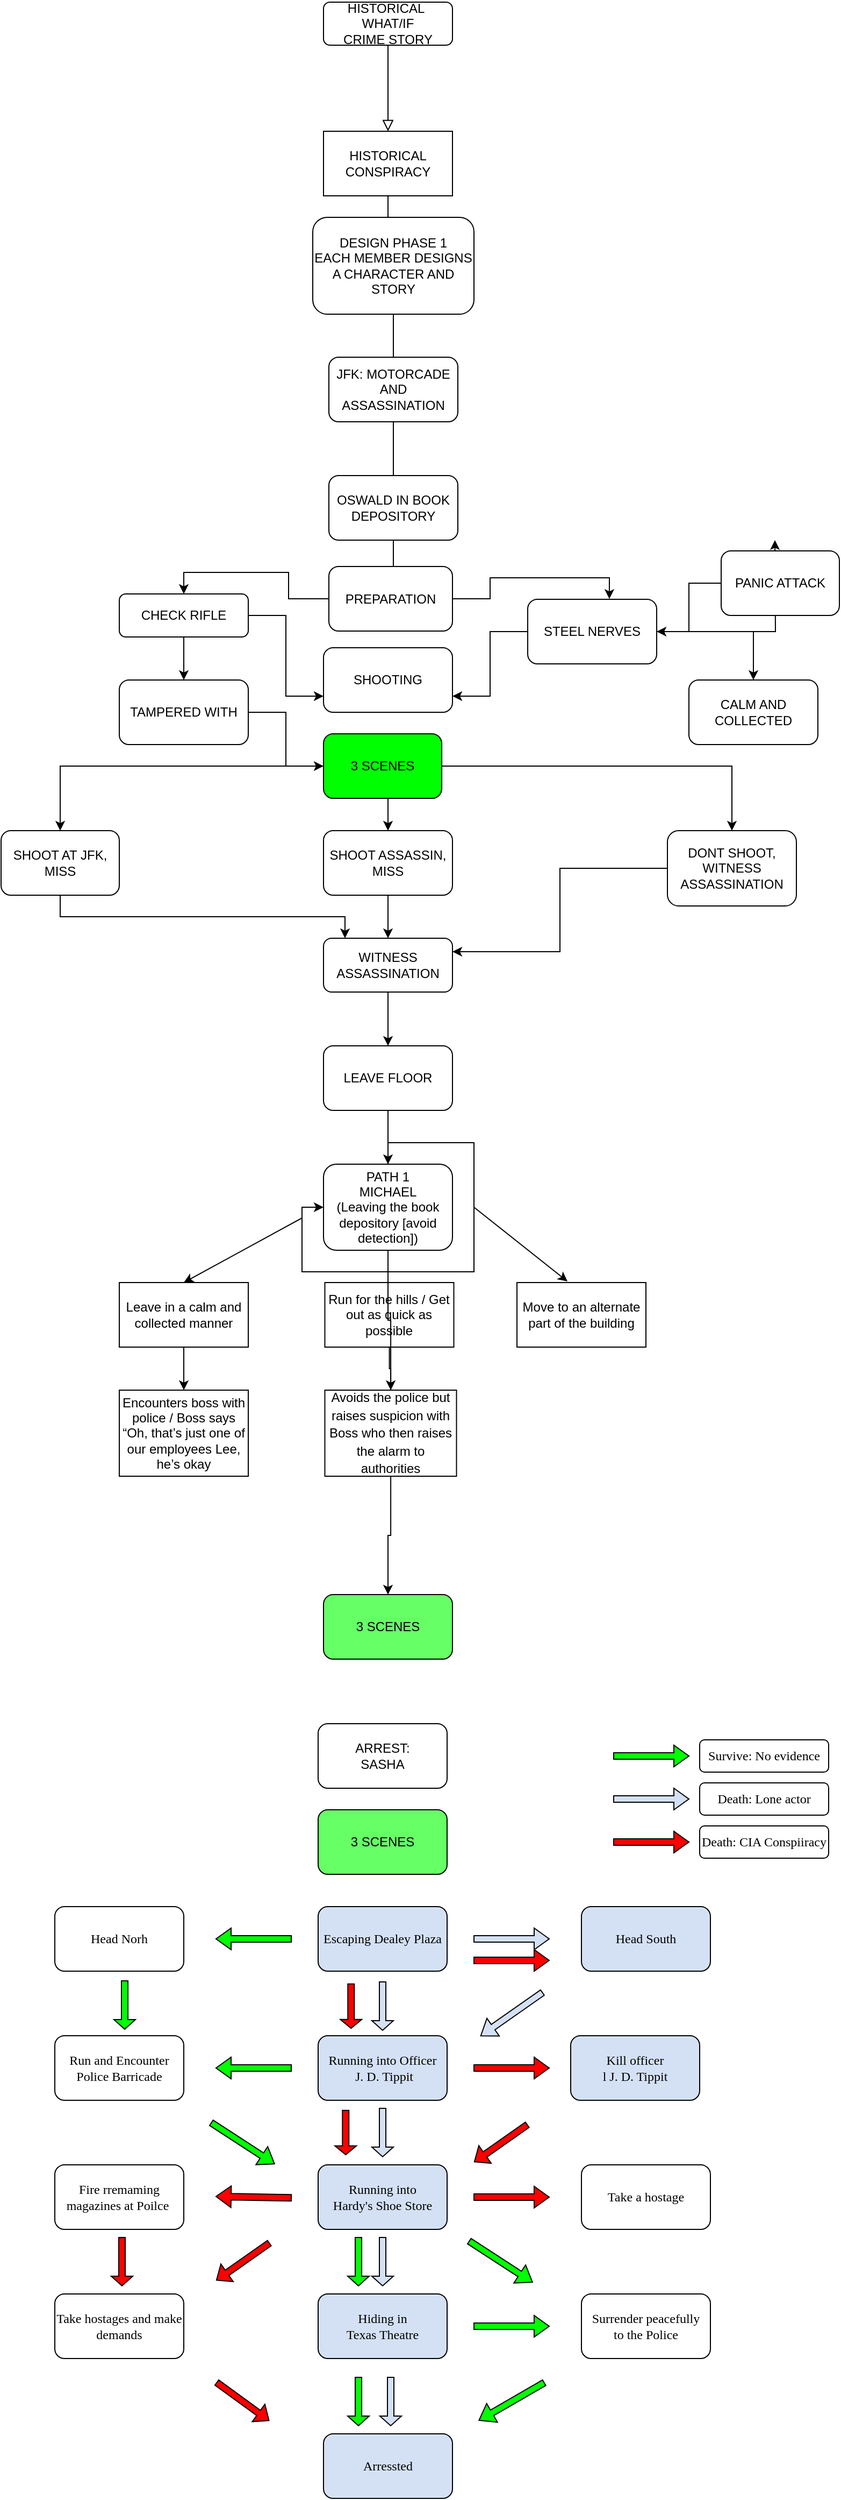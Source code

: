 <mxfile version="14.9.8" type="github">
  <diagram id="C5RBs43oDa-KdzZeNtuy" name="Page-1">
    <mxGraphModel dx="814" dy="2577" grid="1" gridSize="10" guides="1" tooltips="1" connect="1" arrows="1" fold="1" page="1" pageScale="1" pageWidth="827" pageHeight="1169" math="0" shadow="0">
      <root>
        <mxCell id="WIyWlLk6GJQsqaUBKTNV-0" />
        <mxCell id="WIyWlLk6GJQsqaUBKTNV-1" parent="WIyWlLk6GJQsqaUBKTNV-0" />
        <mxCell id="WIyWlLk6GJQsqaUBKTNV-2" value="" style="rounded=0;html=1;jettySize=auto;orthogonalLoop=1;fontSize=11;endArrow=block;endFill=0;endSize=8;strokeWidth=1;shadow=0;labelBackgroundColor=none;edgeStyle=orthogonalEdgeStyle;" parent="WIyWlLk6GJQsqaUBKTNV-1" source="WIyWlLk6GJQsqaUBKTNV-3" edge="1">
          <mxGeometry relative="1" as="geometry">
            <mxPoint x="400" y="120" as="targetPoint" />
          </mxGeometry>
        </mxCell>
        <mxCell id="WIyWlLk6GJQsqaUBKTNV-3" value="HISTORICAL&amp;nbsp;&lt;br&gt;WHAT/IF&lt;br&gt;CRIME STORY" style="rounded=1;whiteSpace=wrap;html=1;fontSize=12;glass=0;strokeWidth=1;shadow=0;" parent="WIyWlLk6GJQsqaUBKTNV-1" vertex="1">
          <mxGeometry x="340" width="120" height="40" as="geometry" />
        </mxCell>
        <mxCell id="eDwzxRTO2weHUJlOFBW0-2" style="edgeStyle=orthogonalEdgeStyle;rounded=0;orthogonalLoop=1;jettySize=auto;html=1;" parent="WIyWlLk6GJQsqaUBKTNV-1" source="eDwzxRTO2weHUJlOFBW0-1" edge="1">
          <mxGeometry relative="1" as="geometry">
            <mxPoint x="400" y="240" as="targetPoint" />
          </mxGeometry>
        </mxCell>
        <mxCell id="eDwzxRTO2weHUJlOFBW0-1" value="HISTORICAL CONSPIRACY" style="rounded=0;whiteSpace=wrap;html=1;" parent="WIyWlLk6GJQsqaUBKTNV-1" vertex="1">
          <mxGeometry x="340" y="120" width="120" height="60" as="geometry" />
        </mxCell>
        <mxCell id="eDwzxRTO2weHUJlOFBW0-7" style="edgeStyle=orthogonalEdgeStyle;rounded=0;orthogonalLoop=1;jettySize=auto;html=1;" parent="WIyWlLk6GJQsqaUBKTNV-1" source="eDwzxRTO2weHUJlOFBW0-3" edge="1">
          <mxGeometry relative="1" as="geometry">
            <mxPoint x="400" y="370" as="targetPoint" />
            <Array as="points">
              <mxPoint x="405" y="370" />
            </Array>
          </mxGeometry>
        </mxCell>
        <mxCell id="eDwzxRTO2weHUJlOFBW0-3" value="DESIGN PHASE 1&lt;br&gt;EACH MEMBER DESIGNS A CHARACTER AND STORY" style="rounded=1;whiteSpace=wrap;html=1;" parent="WIyWlLk6GJQsqaUBKTNV-1" vertex="1">
          <mxGeometry x="330" y="200" width="150" height="90" as="geometry" />
        </mxCell>
        <mxCell id="eDwzxRTO2weHUJlOFBW0-13" style="edgeStyle=orthogonalEdgeStyle;rounded=0;orthogonalLoop=1;jettySize=auto;html=1;" parent="WIyWlLk6GJQsqaUBKTNV-1" edge="1">
          <mxGeometry relative="1" as="geometry">
            <mxPoint x="405" y="450" as="targetPoint" />
            <mxPoint x="405" y="370" as="sourcePoint" />
          </mxGeometry>
        </mxCell>
        <mxCell id="eDwzxRTO2weHUJlOFBW0-17" style="edgeStyle=orthogonalEdgeStyle;rounded=0;orthogonalLoop=1;jettySize=auto;html=1;" parent="WIyWlLk6GJQsqaUBKTNV-1" source="eDwzxRTO2weHUJlOFBW0-16" edge="1">
          <mxGeometry relative="1" as="geometry">
            <mxPoint x="405" y="580" as="targetPoint" />
          </mxGeometry>
        </mxCell>
        <mxCell id="eDwzxRTO2weHUJlOFBW0-16" value="OSWALD IN BOOK DEPOSITORY" style="rounded=1;whiteSpace=wrap;html=1;" parent="WIyWlLk6GJQsqaUBKTNV-1" vertex="1">
          <mxGeometry x="345" y="440" width="120" height="60" as="geometry" />
        </mxCell>
        <mxCell id="VD_OZxI0I5bTZ68Qy7gw-8" value="JFK: MOTORCADE AND ASSASSINATION" style="rounded=1;whiteSpace=wrap;html=1;" parent="WIyWlLk6GJQsqaUBKTNV-1" vertex="1">
          <mxGeometry x="345" y="330" width="120" height="60" as="geometry" />
        </mxCell>
        <mxCell id="VD_OZxI0I5bTZ68Qy7gw-28" style="edgeStyle=orthogonalEdgeStyle;rounded=0;orthogonalLoop=1;jettySize=auto;html=1;entryX=1;entryY=0.5;entryDx=0;entryDy=0;" parent="WIyWlLk6GJQsqaUBKTNV-1" edge="1">
          <mxGeometry relative="1" as="geometry">
            <mxPoint x="600" y="630" as="targetPoint" />
            <Array as="points">
              <mxPoint x="540" y="770" />
              <mxPoint x="710" y="770" />
              <mxPoint x="710" y="780" />
              <mxPoint x="780" y="780" />
              <mxPoint x="780" y="630" />
            </Array>
          </mxGeometry>
        </mxCell>
        <mxCell id="VD_OZxI0I5bTZ68Qy7gw-71" style="edgeStyle=orthogonalEdgeStyle;rounded=0;orthogonalLoop=1;jettySize=auto;html=1;startArrow=none;" parent="WIyWlLk6GJQsqaUBKTNV-1" source="sVemYAHSi8w7HTUyPiOQ-9" target="VD_OZxI0I5bTZ68Qy7gw-34" edge="1">
          <mxGeometry relative="1" as="geometry" />
        </mxCell>
        <mxCell id="VD_OZxI0I5bTZ68Qy7gw-29" value="PATH 1&lt;br&gt;MICHAEL &lt;br&gt;(Leaving the book depository [avoid detection])" style="rounded=1;whiteSpace=wrap;html=1;" parent="WIyWlLk6GJQsqaUBKTNV-1" vertex="1">
          <mxGeometry x="340" y="1080" width="120" height="80" as="geometry" />
        </mxCell>
        <mxCell id="VD_OZxI0I5bTZ68Qy7gw-30" value="SHOOTING" style="rounded=1;whiteSpace=wrap;html=1;" parent="WIyWlLk6GJQsqaUBKTNV-1" vertex="1">
          <mxGeometry x="340" y="600" width="120" height="60" as="geometry" />
        </mxCell>
        <mxCell id="VD_OZxI0I5bTZ68Qy7gw-31" value="ARREST:&lt;br&gt;SASHA" style="rounded=1;whiteSpace=wrap;html=1;" parent="WIyWlLk6GJQsqaUBKTNV-1" vertex="1">
          <mxGeometry x="335" y="1600" width="120" height="60" as="geometry" />
        </mxCell>
        <mxCell id="VD_OZxI0I5bTZ68Qy7gw-43" style="edgeStyle=orthogonalEdgeStyle;rounded=0;orthogonalLoop=1;jettySize=auto;html=1;exitX=0.5;exitY=1;exitDx=0;exitDy=0;entryX=0.5;entryY=0;entryDx=0;entryDy=0;" parent="WIyWlLk6GJQsqaUBKTNV-1" source="VD_OZxI0I5bTZ68Qy7gw-32" target="VD_OZxI0I5bTZ68Qy7gw-38" edge="1">
          <mxGeometry relative="1" as="geometry" />
        </mxCell>
        <mxCell id="VD_OZxI0I5bTZ68Qy7gw-44" style="edgeStyle=orthogonalEdgeStyle;rounded=0;orthogonalLoop=1;jettySize=auto;html=1;entryX=0.5;entryY=0;entryDx=0;entryDy=0;" parent="WIyWlLk6GJQsqaUBKTNV-1" source="VD_OZxI0I5bTZ68Qy7gw-32" target="VD_OZxI0I5bTZ68Qy7gw-37" edge="1">
          <mxGeometry relative="1" as="geometry" />
        </mxCell>
        <mxCell id="VD_OZxI0I5bTZ68Qy7gw-45" style="edgeStyle=orthogonalEdgeStyle;rounded=0;orthogonalLoop=1;jettySize=auto;html=1;entryX=0.5;entryY=0;entryDx=0;entryDy=0;" parent="WIyWlLk6GJQsqaUBKTNV-1" source="VD_OZxI0I5bTZ68Qy7gw-32" target="VD_OZxI0I5bTZ68Qy7gw-40" edge="1">
          <mxGeometry relative="1" as="geometry" />
        </mxCell>
        <mxCell id="VD_OZxI0I5bTZ68Qy7gw-32" value="3 SCENES" style="rounded=1;whiteSpace=wrap;html=1;fillColor=#00FF00;" parent="WIyWlLk6GJQsqaUBKTNV-1" vertex="1">
          <mxGeometry x="340" y="680" width="110" height="60" as="geometry" />
        </mxCell>
        <mxCell id="VD_OZxI0I5bTZ68Qy7gw-33" value="3 SCENES" style="rounded=1;whiteSpace=wrap;html=1;fillColor=#66FF66;" parent="WIyWlLk6GJQsqaUBKTNV-1" vertex="1">
          <mxGeometry x="335" y="1680" width="120" height="60" as="geometry" />
        </mxCell>
        <mxCell id="VD_OZxI0I5bTZ68Qy7gw-34" value="3 SCENES" style="rounded=1;whiteSpace=wrap;html=1;fillColor=#66FF66;" parent="WIyWlLk6GJQsqaUBKTNV-1" vertex="1">
          <mxGeometry x="340" y="1480" width="120" height="60" as="geometry" />
        </mxCell>
        <mxCell id="VD_OZxI0I5bTZ68Qy7gw-48" style="edgeStyle=orthogonalEdgeStyle;rounded=0;orthogonalLoop=1;jettySize=auto;html=1;" parent="WIyWlLk6GJQsqaUBKTNV-1" source="VD_OZxI0I5bTZ68Qy7gw-37" target="VD_OZxI0I5bTZ68Qy7gw-46" edge="1">
          <mxGeometry relative="1" as="geometry">
            <mxPoint x="100" y="870" as="targetPoint" />
            <Array as="points">
              <mxPoint x="95" y="850" />
              <mxPoint x="360" y="850" />
            </Array>
          </mxGeometry>
        </mxCell>
        <mxCell id="VD_OZxI0I5bTZ68Qy7gw-37" value="SHOOT AT JFK, MISS" style="rounded=1;whiteSpace=wrap;html=1;" parent="WIyWlLk6GJQsqaUBKTNV-1" vertex="1">
          <mxGeometry x="40" y="770" width="110" height="60" as="geometry" />
        </mxCell>
        <mxCell id="VD_OZxI0I5bTZ68Qy7gw-49" style="edgeStyle=orthogonalEdgeStyle;rounded=0;orthogonalLoop=1;jettySize=auto;html=1;exitX=0.5;exitY=1;exitDx=0;exitDy=0;entryX=0.5;entryY=0;entryDx=0;entryDy=0;" parent="WIyWlLk6GJQsqaUBKTNV-1" source="VD_OZxI0I5bTZ68Qy7gw-38" target="VD_OZxI0I5bTZ68Qy7gw-46" edge="1">
          <mxGeometry relative="1" as="geometry" />
        </mxCell>
        <mxCell id="VD_OZxI0I5bTZ68Qy7gw-38" value="SHOOT ASSASSIN, MISS" style="rounded=1;whiteSpace=wrap;html=1;" parent="WIyWlLk6GJQsqaUBKTNV-1" vertex="1">
          <mxGeometry x="340" y="770" width="120" height="60" as="geometry" />
        </mxCell>
        <mxCell id="VD_OZxI0I5bTZ68Qy7gw-50" style="edgeStyle=orthogonalEdgeStyle;rounded=0;orthogonalLoop=1;jettySize=auto;html=1;entryX=1;entryY=0.25;entryDx=0;entryDy=0;" parent="WIyWlLk6GJQsqaUBKTNV-1" source="VD_OZxI0I5bTZ68Qy7gw-40" target="VD_OZxI0I5bTZ68Qy7gw-46" edge="1">
          <mxGeometry relative="1" as="geometry" />
        </mxCell>
        <mxCell id="VD_OZxI0I5bTZ68Qy7gw-40" value="DONT SHOOT, WITNESS ASSASSINATION" style="rounded=1;whiteSpace=wrap;html=1;" parent="WIyWlLk6GJQsqaUBKTNV-1" vertex="1">
          <mxGeometry x="660" y="770" width="120" height="70" as="geometry" />
        </mxCell>
        <mxCell id="VD_OZxI0I5bTZ68Qy7gw-67" style="edgeStyle=orthogonalEdgeStyle;rounded=0;orthogonalLoop=1;jettySize=auto;html=1;" parent="WIyWlLk6GJQsqaUBKTNV-1" source="VD_OZxI0I5bTZ68Qy7gw-46" target="VD_OZxI0I5bTZ68Qy7gw-66" edge="1">
          <mxGeometry relative="1" as="geometry" />
        </mxCell>
        <mxCell id="VD_OZxI0I5bTZ68Qy7gw-46" value="WITNESS ASSASSINATION" style="rounded=1;whiteSpace=wrap;html=1;" parent="WIyWlLk6GJQsqaUBKTNV-1" vertex="1">
          <mxGeometry x="340" y="870" width="120" height="50" as="geometry" />
        </mxCell>
        <mxCell id="VD_OZxI0I5bTZ68Qy7gw-54" style="edgeStyle=orthogonalEdgeStyle;rounded=0;orthogonalLoop=1;jettySize=auto;html=1;entryX=0.5;entryY=0;entryDx=0;entryDy=0;" parent="WIyWlLk6GJQsqaUBKTNV-1" source="VD_OZxI0I5bTZ68Qy7gw-51" target="VD_OZxI0I5bTZ68Qy7gw-52" edge="1">
          <mxGeometry relative="1" as="geometry" />
        </mxCell>
        <mxCell id="VD_OZxI0I5bTZ68Qy7gw-55" style="edgeStyle=orthogonalEdgeStyle;rounded=0;orthogonalLoop=1;jettySize=auto;html=1;entryX=0.633;entryY=-0.006;entryDx=0;entryDy=0;entryPerimeter=0;" parent="WIyWlLk6GJQsqaUBKTNV-1" source="VD_OZxI0I5bTZ68Qy7gw-51" target="VD_OZxI0I5bTZ68Qy7gw-53" edge="1">
          <mxGeometry relative="1" as="geometry" />
        </mxCell>
        <mxCell id="VD_OZxI0I5bTZ68Qy7gw-51" value="PREPARATION" style="rounded=1;whiteSpace=wrap;html=1;fillColor=#FFFFFF;" parent="WIyWlLk6GJQsqaUBKTNV-1" vertex="1">
          <mxGeometry x="345" y="524.5" width="115" height="60" as="geometry" />
        </mxCell>
        <mxCell id="VD_OZxI0I5bTZ68Qy7gw-57" style="edgeStyle=orthogonalEdgeStyle;rounded=0;orthogonalLoop=1;jettySize=auto;html=1;entryX=0;entryY=0.75;entryDx=0;entryDy=0;" parent="WIyWlLk6GJQsqaUBKTNV-1" source="VD_OZxI0I5bTZ68Qy7gw-52" target="VD_OZxI0I5bTZ68Qy7gw-30" edge="1">
          <mxGeometry relative="1" as="geometry" />
        </mxCell>
        <mxCell id="VD_OZxI0I5bTZ68Qy7gw-59" style="edgeStyle=orthogonalEdgeStyle;rounded=0;orthogonalLoop=1;jettySize=auto;html=1;entryX=0.5;entryY=0;entryDx=0;entryDy=0;" parent="WIyWlLk6GJQsqaUBKTNV-1" source="VD_OZxI0I5bTZ68Qy7gw-52" target="VD_OZxI0I5bTZ68Qy7gw-58" edge="1">
          <mxGeometry relative="1" as="geometry" />
        </mxCell>
        <mxCell id="VD_OZxI0I5bTZ68Qy7gw-52" value="CHECK RIFLE" style="rounded=1;whiteSpace=wrap;html=1;fillColor=#FFFFFF;" parent="WIyWlLk6GJQsqaUBKTNV-1" vertex="1">
          <mxGeometry x="150" y="550" width="120" height="40" as="geometry" />
        </mxCell>
        <mxCell id="VD_OZxI0I5bTZ68Qy7gw-56" style="edgeStyle=orthogonalEdgeStyle;rounded=0;orthogonalLoop=1;jettySize=auto;html=1;entryX=1;entryY=0.75;entryDx=0;entryDy=0;" parent="WIyWlLk6GJQsqaUBKTNV-1" source="VD_OZxI0I5bTZ68Qy7gw-53" target="VD_OZxI0I5bTZ68Qy7gw-30" edge="1">
          <mxGeometry relative="1" as="geometry" />
        </mxCell>
        <mxCell id="VD_OZxI0I5bTZ68Qy7gw-64" style="edgeStyle=orthogonalEdgeStyle;rounded=0;orthogonalLoop=1;jettySize=auto;html=1;" parent="WIyWlLk6GJQsqaUBKTNV-1" source="VD_OZxI0I5bTZ68Qy7gw-53" edge="1">
          <mxGeometry relative="1" as="geometry">
            <mxPoint x="760" y="500" as="targetPoint" />
          </mxGeometry>
        </mxCell>
        <mxCell id="VD_OZxI0I5bTZ68Qy7gw-65" style="edgeStyle=orthogonalEdgeStyle;rounded=0;orthogonalLoop=1;jettySize=auto;html=1;" parent="WIyWlLk6GJQsqaUBKTNV-1" source="VD_OZxI0I5bTZ68Qy7gw-53" target="VD_OZxI0I5bTZ68Qy7gw-62" edge="1">
          <mxGeometry relative="1" as="geometry" />
        </mxCell>
        <mxCell id="VD_OZxI0I5bTZ68Qy7gw-53" value="STEEL NERVES" style="rounded=1;whiteSpace=wrap;html=1;fillColor=#FFFFFF;" parent="WIyWlLk6GJQsqaUBKTNV-1" vertex="1">
          <mxGeometry x="530" y="555" width="120" height="60" as="geometry" />
        </mxCell>
        <mxCell id="VD_OZxI0I5bTZ68Qy7gw-60" style="edgeStyle=orthogonalEdgeStyle;rounded=0;orthogonalLoop=1;jettySize=auto;html=1;entryX=0;entryY=0.5;entryDx=0;entryDy=0;" parent="WIyWlLk6GJQsqaUBKTNV-1" source="VD_OZxI0I5bTZ68Qy7gw-58" target="VD_OZxI0I5bTZ68Qy7gw-32" edge="1">
          <mxGeometry relative="1" as="geometry" />
        </mxCell>
        <mxCell id="VD_OZxI0I5bTZ68Qy7gw-58" value="TAMPERED WITH" style="rounded=1;whiteSpace=wrap;html=1;fillColor=#FFFFFF;" parent="WIyWlLk6GJQsqaUBKTNV-1" vertex="1">
          <mxGeometry x="150" y="630" width="120" height="60" as="geometry" />
        </mxCell>
        <mxCell id="VD_OZxI0I5bTZ68Qy7gw-63" style="edgeStyle=orthogonalEdgeStyle;rounded=0;orthogonalLoop=1;jettySize=auto;html=1;entryX=1;entryY=0.5;entryDx=0;entryDy=0;" parent="WIyWlLk6GJQsqaUBKTNV-1" source="VD_OZxI0I5bTZ68Qy7gw-61" target="VD_OZxI0I5bTZ68Qy7gw-53" edge="1">
          <mxGeometry relative="1" as="geometry" />
        </mxCell>
        <mxCell id="VD_OZxI0I5bTZ68Qy7gw-61" value="PANIC ATTACK" style="rounded=1;whiteSpace=wrap;html=1;fillColor=#FFFFFF;" parent="WIyWlLk6GJQsqaUBKTNV-1" vertex="1">
          <mxGeometry x="710" y="510" width="110" height="60" as="geometry" />
        </mxCell>
        <mxCell id="VD_OZxI0I5bTZ68Qy7gw-62" value="CALM AND COLLECTED" style="rounded=1;whiteSpace=wrap;html=1;fillColor=#FFFFFF;" parent="WIyWlLk6GJQsqaUBKTNV-1" vertex="1">
          <mxGeometry x="680" y="630" width="120" height="60" as="geometry" />
        </mxCell>
        <mxCell id="VD_OZxI0I5bTZ68Qy7gw-68" style="edgeStyle=orthogonalEdgeStyle;rounded=0;orthogonalLoop=1;jettySize=auto;html=1;entryX=0.5;entryY=0;entryDx=0;entryDy=0;" parent="WIyWlLk6GJQsqaUBKTNV-1" source="VD_OZxI0I5bTZ68Qy7gw-66" target="VD_OZxI0I5bTZ68Qy7gw-29" edge="1">
          <mxGeometry relative="1" as="geometry" />
        </mxCell>
        <mxCell id="VD_OZxI0I5bTZ68Qy7gw-66" value="LEAVE FLOOR" style="rounded=1;whiteSpace=wrap;html=1;fillColor=#FFFFFF;" parent="WIyWlLk6GJQsqaUBKTNV-1" vertex="1">
          <mxGeometry x="340" y="970" width="120" height="60" as="geometry" />
        </mxCell>
        <mxCell id="sVemYAHSi8w7HTUyPiOQ-0" value="Leave in a calm and collected manner" style="rounded=0;whiteSpace=wrap;html=1;" parent="WIyWlLk6GJQsqaUBKTNV-1" vertex="1">
          <mxGeometry x="150" y="1190" width="120" height="60" as="geometry" />
        </mxCell>
        <mxCell id="sVemYAHSi8w7HTUyPiOQ-11" value="" style="edgeStyle=orthogonalEdgeStyle;rounded=0;orthogonalLoop=1;jettySize=auto;html=1;" edge="1" parent="WIyWlLk6GJQsqaUBKTNV-1" source="sVemYAHSi8w7HTUyPiOQ-1" target="sVemYAHSi8w7HTUyPiOQ-9">
          <mxGeometry relative="1" as="geometry" />
        </mxCell>
        <mxCell id="sVemYAHSi8w7HTUyPiOQ-1" value="Run for the hills / Get out as quick as possible" style="rounded=0;whiteSpace=wrap;html=1;" parent="WIyWlLk6GJQsqaUBKTNV-1" vertex="1">
          <mxGeometry x="341.25" y="1190" width="120" height="60" as="geometry" />
        </mxCell>
        <mxCell id="sVemYAHSi8w7HTUyPiOQ-2" value="Move to an alternate part of the building" style="rounded=0;whiteSpace=wrap;html=1;" parent="WIyWlLk6GJQsqaUBKTNV-1" vertex="1">
          <mxGeometry x="520" y="1190" width="120" height="60" as="geometry" />
        </mxCell>
        <mxCell id="sVemYAHSi8w7HTUyPiOQ-3" value="&lt;font style=&quot;font-size: 12px&quot;&gt;&lt;b style=&quot;font-weight: normal&quot; id=&quot;docs-internal-guid-0d5b35a1-7fff-3c9c-e972-940c676d5d1a&quot;&gt;&lt;span style=&quot;font-family: &amp;#34;arial&amp;#34; ; color: rgb(0 , 0 , 0) ; background-color: transparent ; font-weight: 400 ; font-style: normal ; font-variant: normal ; text-decoration: none ; vertical-align: baseline&quot;&gt;Encounters boss with police / Boss says “Oh, that’s just one of our employees Lee, he’s okay&lt;/span&gt;&lt;/b&gt;&lt;br&gt;&lt;/font&gt;" style="rounded=0;whiteSpace=wrap;html=1;" vertex="1" parent="WIyWlLk6GJQsqaUBKTNV-1">
          <mxGeometry x="150" y="1290" width="120" height="80" as="geometry" />
        </mxCell>
        <mxCell id="qyjDhQYYs3X6qJy0yQB4-0" value="Escaping Dealey Plaza" style="rounded=1;whiteSpace=wrap;html=1;fontFamily=Times New Roman;fillColor=#D4E1F5;" vertex="1" parent="WIyWlLk6GJQsqaUBKTNV-1">
          <mxGeometry x="335" y="1770" width="120" height="60" as="geometry" />
        </mxCell>
        <mxCell id="sVemYAHSi8w7HTUyPiOQ-4" value="" style="endArrow=classic;html=1;" edge="1" parent="WIyWlLk6GJQsqaUBKTNV-1">
          <mxGeometry width="50" height="50" relative="1" as="geometry">
            <mxPoint x="320" y="1130" as="sourcePoint" />
            <mxPoint x="210" y="1190" as="targetPoint" />
          </mxGeometry>
        </mxCell>
        <mxCell id="qyjDhQYYs3X6qJy0yQB4-1" value="Running into Officer &lt;br&gt;&amp;nbsp;J. D. Tippit" style="rounded=1;whiteSpace=wrap;html=1;fontFamily=Times New Roman;labelBorderColor=none;fillColor=#D4E1F5;" vertex="1" parent="WIyWlLk6GJQsqaUBKTNV-1">
          <mxGeometry x="335" y="1890" width="120" height="60" as="geometry" />
        </mxCell>
        <mxCell id="sVemYAHSi8w7HTUyPiOQ-6" value="" style="endArrow=classic;html=1;entryX=0.392;entryY=-0.017;entryDx=0;entryDy=0;entryPerimeter=0;" edge="1" parent="WIyWlLk6GJQsqaUBKTNV-1" target="sVemYAHSi8w7HTUyPiOQ-2">
          <mxGeometry width="50" height="50" relative="1" as="geometry">
            <mxPoint x="480" y="1120" as="sourcePoint" />
            <mxPoint x="560" y="1110" as="targetPoint" />
            <Array as="points" />
          </mxGeometry>
        </mxCell>
        <mxCell id="qyjDhQYYs3X6qJy0yQB4-2" value="Head South" style="rounded=1;whiteSpace=wrap;html=1;fontFamily=Times New Roman;fillColor=#D4E1F5;" vertex="1" parent="WIyWlLk6GJQsqaUBKTNV-1">
          <mxGeometry x="580" y="1770" width="120" height="60" as="geometry" />
        </mxCell>
        <mxCell id="sVemYAHSi8w7HTUyPiOQ-7" value="" style="endArrow=classic;html=1;exitX=0.5;exitY=1;exitDx=0;exitDy=0;" edge="1" parent="WIyWlLk6GJQsqaUBKTNV-1" source="sVemYAHSi8w7HTUyPiOQ-0" target="sVemYAHSi8w7HTUyPiOQ-3">
          <mxGeometry width="50" height="50" relative="1" as="geometry">
            <mxPoint x="185" y="1290" as="sourcePoint" />
            <mxPoint x="235" y="1240" as="targetPoint" />
          </mxGeometry>
        </mxCell>
        <mxCell id="qyjDhQYYs3X6qJy0yQB4-3" value="Head Norh" style="rounded=1;whiteSpace=wrap;html=1;fontFamily=Times New Roman;" vertex="1" parent="WIyWlLk6GJQsqaUBKTNV-1">
          <mxGeometry x="90" y="1770" width="120" height="60" as="geometry" />
        </mxCell>
        <mxCell id="sVemYAHSi8w7HTUyPiOQ-8" style="edgeStyle=orthogonalEdgeStyle;rounded=0;orthogonalLoop=1;jettySize=auto;html=1;entryX=0;entryY=0.5;entryDx=0;entryDy=0;" edge="1" parent="WIyWlLk6GJQsqaUBKTNV-1" source="VD_OZxI0I5bTZ68Qy7gw-29" target="VD_OZxI0I5bTZ68Qy7gw-29">
          <mxGeometry relative="1" as="geometry" />
        </mxCell>
        <mxCell id="qyjDhQYYs3X6qJy0yQB4-4" value="Kill officer &lt;br&gt;l J. D. Tippit" style="rounded=1;whiteSpace=wrap;html=1;fontFamily=Times New Roman;fillColor=#D4E1F5;" vertex="1" parent="WIyWlLk6GJQsqaUBKTNV-1">
          <mxGeometry x="570" y="1890" width="120" height="60" as="geometry" />
        </mxCell>
        <mxCell id="sVemYAHSi8w7HTUyPiOQ-9" value="&lt;br&gt;&lt;br&gt;&lt;b style=&quot;font-weight: normal&quot; id=&quot;docs-internal-guid-cddb31db-7fff-5d44-6d3c-6f6b44e59d40&quot;&gt;&lt;p dir=&quot;ltr&quot; style=&quot;line-height: 1.38 ; margin-top: 0pt ; margin-bottom: 0pt&quot;&gt;&lt;span style=&quot;font-family: &amp;#34;arial&amp;#34; ; color: rgb(0 , 0 , 0) ; background-color: transparent ; font-weight: 400 ; font-style: normal ; font-variant: normal ; text-decoration: none ; vertical-align: baseline&quot;&gt;&lt;font style=&quot;font-size: 12px&quot;&gt;Avoids the police but raises suspicion with Boss who then raises the alarm to authorities&lt;/font&gt;&lt;/span&gt;&lt;/p&gt;&lt;/b&gt;&lt;br class=&quot;Apple-interchange-newline&quot;&gt;&lt;br&gt;" style="rounded=0;whiteSpace=wrap;html=1;" vertex="1" parent="WIyWlLk6GJQsqaUBKTNV-1">
          <mxGeometry x="341.25" y="1290" width="122.5" height="80" as="geometry" />
        </mxCell>
        <mxCell id="qyjDhQYYs3X6qJy0yQB4-5" value="Run and Encounter Police Barricade" style="rounded=1;whiteSpace=wrap;html=1;fontFamily=Times New Roman;" vertex="1" parent="WIyWlLk6GJQsqaUBKTNV-1">
          <mxGeometry x="90" y="1890" width="120" height="60" as="geometry" />
        </mxCell>
        <mxCell id="sVemYAHSi8w7HTUyPiOQ-10" value="" style="edgeStyle=orthogonalEdgeStyle;rounded=0;orthogonalLoop=1;jettySize=auto;html=1;endArrow=none;" edge="1" parent="WIyWlLk6GJQsqaUBKTNV-1" source="VD_OZxI0I5bTZ68Qy7gw-29" target="sVemYAHSi8w7HTUyPiOQ-9">
          <mxGeometry relative="1" as="geometry">
            <mxPoint x="400" y="1160" as="sourcePoint" />
            <mxPoint x="400" y="1480" as="targetPoint" />
          </mxGeometry>
        </mxCell>
        <mxCell id="qyjDhQYYs3X6qJy0yQB4-6" value="Hiding in &lt;br&gt;Texas Theatre" style="rounded=1;whiteSpace=wrap;html=1;fontFamily=Times New Roman;fillColor=#D4E1F5;" vertex="1" parent="WIyWlLk6GJQsqaUBKTNV-1">
          <mxGeometry x="335" y="2130" width="120" height="60" as="geometry" />
        </mxCell>
        <mxCell id="qyjDhQYYs3X6qJy0yQB4-7" value="Running into&lt;br&gt;Hardy&#39;s Shoe Store" style="rounded=1;whiteSpace=wrap;html=1;fontFamily=Times New Roman;fillColor=#D4E1F5;" vertex="1" parent="WIyWlLk6GJQsqaUBKTNV-1">
          <mxGeometry x="335" y="2010" width="120" height="60" as="geometry" />
        </mxCell>
        <mxCell id="qyjDhQYYs3X6qJy0yQB4-8" value="Take a hostage" style="rounded=1;whiteSpace=wrap;html=1;fontFamily=Times New Roman;" vertex="1" parent="WIyWlLk6GJQsqaUBKTNV-1">
          <mxGeometry x="580" y="2010" width="120" height="60" as="geometry" />
        </mxCell>
        <mxCell id="qyjDhQYYs3X6qJy0yQB4-9" value="Fire rremaming &lt;br&gt;magazines at Poilce&amp;nbsp;" style="rounded=1;whiteSpace=wrap;html=1;fontFamily=Times New Roman;" vertex="1" parent="WIyWlLk6GJQsqaUBKTNV-1">
          <mxGeometry x="90" y="2010" width="120" height="60" as="geometry" />
        </mxCell>
        <mxCell id="qyjDhQYYs3X6qJy0yQB4-10" value="Arressted" style="rounded=1;whiteSpace=wrap;html=1;fontFamily=Times New Roman;fillColor=#D4E1F5;" vertex="1" parent="WIyWlLk6GJQsqaUBKTNV-1">
          <mxGeometry x="340" y="2260" width="120" height="60" as="geometry" />
        </mxCell>
        <mxCell id="qyjDhQYYs3X6qJy0yQB4-11" value="Surrender peacefully&lt;br&gt;to the Police" style="rounded=1;whiteSpace=wrap;html=1;fontFamily=Times New Roman;" vertex="1" parent="WIyWlLk6GJQsqaUBKTNV-1">
          <mxGeometry x="580" y="2130" width="120" height="60" as="geometry" />
        </mxCell>
        <mxCell id="qyjDhQYYs3X6qJy0yQB4-12" value="Take hostages and make demands" style="rounded=1;whiteSpace=wrap;html=1;fontFamily=Times New Roman;" vertex="1" parent="WIyWlLk6GJQsqaUBKTNV-1">
          <mxGeometry x="90" y="2130" width="120" height="60" as="geometry" />
        </mxCell>
        <mxCell id="qyjDhQYYs3X6qJy0yQB4-14" value="" style="shape=singleArrow;whiteSpace=wrap;html=1;fontFamily=Times New Roman;fillColor=#D4E1F5;" vertex="1" parent="WIyWlLk6GJQsqaUBKTNV-1">
          <mxGeometry x="480" y="1790" width="70" height="20" as="geometry" />
        </mxCell>
        <mxCell id="qyjDhQYYs3X6qJy0yQB4-16" value="" style="shape=singleArrow;whiteSpace=wrap;html=1;fontFamily=Times New Roman;fillColor=#D4E1F5;rotation=-215;" vertex="1" parent="WIyWlLk6GJQsqaUBKTNV-1">
          <mxGeometry x="480" y="1860" width="70" height="20" as="geometry" />
        </mxCell>
        <mxCell id="qyjDhQYYs3X6qJy0yQB4-17" value="" style="shape=singleArrow;whiteSpace=wrap;html=1;fontFamily=Times New Roman;fillColor=#D4E1F5;rotation=90;" vertex="1" parent="WIyWlLk6GJQsqaUBKTNV-1">
          <mxGeometry x="372.5" y="1852.5" width="45" height="20" as="geometry" />
        </mxCell>
        <mxCell id="qyjDhQYYs3X6qJy0yQB4-18" value="" style="shape=singleArrow;whiteSpace=wrap;html=1;fontFamily=Times New Roman;fillColor=#D4E1F5;rotation=90;" vertex="1" parent="WIyWlLk6GJQsqaUBKTNV-1">
          <mxGeometry x="372.5" y="1970" width="45" height="20" as="geometry" />
        </mxCell>
        <mxCell id="qyjDhQYYs3X6qJy0yQB4-19" value="" style="shape=singleArrow;whiteSpace=wrap;html=1;fontFamily=Times New Roman;fillColor=#D4E1F5;rotation=90;" vertex="1" parent="WIyWlLk6GJQsqaUBKTNV-1">
          <mxGeometry x="372.5" y="2090" width="45" height="20" as="geometry" />
        </mxCell>
        <mxCell id="qyjDhQYYs3X6qJy0yQB4-20" value="" style="shape=singleArrow;whiteSpace=wrap;html=1;fontFamily=Times New Roman;fillColor=#D4E1F5;rotation=90;" vertex="1" parent="WIyWlLk6GJQsqaUBKTNV-1">
          <mxGeometry x="380" y="2220" width="45" height="20" as="geometry" />
        </mxCell>
        <mxCell id="qyjDhQYYs3X6qJy0yQB4-21" value="" style="shape=singleArrow;whiteSpace=wrap;html=1;fontFamily=Times New Roman;fillColor=#FF0000;rotation=-179;" vertex="1" parent="WIyWlLk6GJQsqaUBKTNV-1">
          <mxGeometry x="240" y="2030" width="70" height="20" as="geometry" />
        </mxCell>
        <mxCell id="qyjDhQYYs3X6qJy0yQB4-23" value="" style="shape=singleArrow;whiteSpace=wrap;html=1;fontFamily=Times New Roman;fillColor=#FF0000;rotation=90;" vertex="1" parent="WIyWlLk6GJQsqaUBKTNV-1">
          <mxGeometry x="130" y="2090" width="45" height="20" as="geometry" />
        </mxCell>
        <mxCell id="qyjDhQYYs3X6qJy0yQB4-24" value="" style="shape=singleArrow;whiteSpace=wrap;html=1;fontFamily=Times New Roman;fillColor=#FF0000;" vertex="1" parent="WIyWlLk6GJQsqaUBKTNV-1">
          <mxGeometry x="480" y="2030" width="70" height="20" as="geometry" />
        </mxCell>
        <mxCell id="qyjDhQYYs3X6qJy0yQB4-25" value="" style="shape=singleArrow;whiteSpace=wrap;html=1;fontFamily=Times New Roman;fillColor=#FF0000;" vertex="1" parent="WIyWlLk6GJQsqaUBKTNV-1">
          <mxGeometry x="610" y="1700" width="70" height="20" as="geometry" />
        </mxCell>
        <mxCell id="qyjDhQYYs3X6qJy0yQB4-26" value="" style="shape=singleArrow;whiteSpace=wrap;html=1;fontFamily=Times New Roman;fillColor=#00FF00;" vertex="1" parent="WIyWlLk6GJQsqaUBKTNV-1">
          <mxGeometry x="610" y="1620" width="70" height="20" as="geometry" />
        </mxCell>
        <mxCell id="qyjDhQYYs3X6qJy0yQB4-27" value="" style="shape=singleArrow;whiteSpace=wrap;html=1;fontFamily=Times New Roman;fillColor=#D4E1F5;" vertex="1" parent="WIyWlLk6GJQsqaUBKTNV-1">
          <mxGeometry x="610" y="1660" width="70" height="20" as="geometry" />
        </mxCell>
        <mxCell id="qyjDhQYYs3X6qJy0yQB4-30" value="Survive: No evidence" style="rounded=1;whiteSpace=wrap;html=1;fontFamily=Times New Roman;fillColor=none;" vertex="1" parent="WIyWlLk6GJQsqaUBKTNV-1">
          <mxGeometry x="690" y="1615" width="120" height="30" as="geometry" />
        </mxCell>
        <mxCell id="qyjDhQYYs3X6qJy0yQB4-31" value="Death: Lone actor" style="rounded=1;whiteSpace=wrap;html=1;fontFamily=Times New Roman;fillColor=none;" vertex="1" parent="WIyWlLk6GJQsqaUBKTNV-1">
          <mxGeometry x="690" y="1655" width="120" height="30" as="geometry" />
        </mxCell>
        <mxCell id="qyjDhQYYs3X6qJy0yQB4-32" value="Death: CIA Conspiiracy" style="rounded=1;whiteSpace=wrap;html=1;fontFamily=Times New Roman;fillColor=none;" vertex="1" parent="WIyWlLk6GJQsqaUBKTNV-1">
          <mxGeometry x="690" y="1695" width="120" height="30" as="geometry" />
        </mxCell>
        <mxCell id="qyjDhQYYs3X6qJy0yQB4-33" value="" style="shape=singleArrow;whiteSpace=wrap;html=1;fontFamily=Times New Roman;fillColor=#00FF00;rotation=-180;" vertex="1" parent="WIyWlLk6GJQsqaUBKTNV-1">
          <mxGeometry x="240" y="1790" width="70" height="20" as="geometry" />
        </mxCell>
        <mxCell id="qyjDhQYYs3X6qJy0yQB4-34" value="" style="shape=singleArrow;whiteSpace=wrap;html=1;fontFamily=Times New Roman;fillColor=#00FF00;rotation=90;" vertex="1" parent="WIyWlLk6GJQsqaUBKTNV-1">
          <mxGeometry x="132.5" y="1851.5" width="45" height="20" as="geometry" />
        </mxCell>
        <mxCell id="qyjDhQYYs3X6qJy0yQB4-35" value="" style="shape=singleArrow;whiteSpace=wrap;html=1;fontFamily=Times New Roman;fillColor=#00FF00;rotation=-180;" vertex="1" parent="WIyWlLk6GJQsqaUBKTNV-1">
          <mxGeometry x="240" y="1910" width="70" height="20" as="geometry" />
        </mxCell>
        <mxCell id="qyjDhQYYs3X6qJy0yQB4-36" value="" style="shape=singleArrow;whiteSpace=wrap;html=1;fontFamily=Times New Roman;fillColor=#00FF00;rotation=0;" vertex="1" parent="WIyWlLk6GJQsqaUBKTNV-1">
          <mxGeometry x="480" y="2150" width="70" height="20" as="geometry" />
        </mxCell>
        <mxCell id="qyjDhQYYs3X6qJy0yQB4-37" value="" style="shape=singleArrow;whiteSpace=wrap;html=1;fontFamily=Times New Roman;fillColor=#00FF00;rotation=33;" vertex="1" parent="WIyWlLk6GJQsqaUBKTNV-1">
          <mxGeometry x="230" y="1980" width="70" height="20" as="geometry" />
        </mxCell>
        <mxCell id="qyjDhQYYs3X6qJy0yQB4-38" value="" style="shape=singleArrow;whiteSpace=wrap;html=1;fontFamily=Times New Roman;fillColor=#00FF00;rotation=33;" vertex="1" parent="WIyWlLk6GJQsqaUBKTNV-1">
          <mxGeometry x="470" y="2090" width="70" height="20" as="geometry" />
        </mxCell>
        <mxCell id="qyjDhQYYs3X6qJy0yQB4-39" value="" style="shape=singleArrow;whiteSpace=wrap;html=1;fontFamily=Times New Roman;fillColor=#00FF00;rotation=-210;" vertex="1" parent="WIyWlLk6GJQsqaUBKTNV-1">
          <mxGeometry x="480" y="2220" width="70" height="20" as="geometry" />
        </mxCell>
        <mxCell id="qyjDhQYYs3X6qJy0yQB4-41" value="" style="shape=singleArrow;whiteSpace=wrap;html=1;fontFamily=Times New Roman;fillColor=#00FF00;rotation=90;" vertex="1" parent="WIyWlLk6GJQsqaUBKTNV-1">
          <mxGeometry x="350" y="2090" width="45" height="20" as="geometry" />
        </mxCell>
        <mxCell id="qyjDhQYYs3X6qJy0yQB4-42" value="" style="shape=singleArrow;whiteSpace=wrap;html=1;fontFamily=Times New Roman;fillColor=#00FF00;rotation=90;" vertex="1" parent="WIyWlLk6GJQsqaUBKTNV-1">
          <mxGeometry x="350" y="2220" width="45" height="20" as="geometry" />
        </mxCell>
        <mxCell id="qyjDhQYYs3X6qJy0yQB4-43" value="" style="shape=singleArrow;whiteSpace=wrap;html=1;fontFamily=Times New Roman;fillColor=#FF0000;" vertex="1" parent="WIyWlLk6GJQsqaUBKTNV-1">
          <mxGeometry x="480" y="1810" width="70" height="20" as="geometry" />
        </mxCell>
        <mxCell id="qyjDhQYYs3X6qJy0yQB4-44" value="" style="shape=singleArrow;whiteSpace=wrap;html=1;fontFamily=Times New Roman;fillColor=#FF0000;" vertex="1" parent="WIyWlLk6GJQsqaUBKTNV-1">
          <mxGeometry x="480" y="1910" width="70" height="20" as="geometry" />
        </mxCell>
        <mxCell id="qyjDhQYYs3X6qJy0yQB4-45" value="" style="shape=singleArrow;whiteSpace=wrap;html=1;fontFamily=Times New Roman;fillColor=#FF0000;rotation=90;" vertex="1" parent="WIyWlLk6GJQsqaUBKTNV-1">
          <mxGeometry x="345" y="1852.5" width="41.25" height="20" as="geometry" />
        </mxCell>
        <mxCell id="qyjDhQYYs3X6qJy0yQB4-46" value="" style="shape=singleArrow;whiteSpace=wrap;html=1;fontFamily=Times New Roman;fillColor=#FF0000;rotation=90;" vertex="1" parent="WIyWlLk6GJQsqaUBKTNV-1">
          <mxGeometry x="340" y="1970" width="41.25" height="20" as="geometry" />
        </mxCell>
        <mxCell id="qyjDhQYYs3X6qJy0yQB4-47" value="" style="shape=singleArrow;whiteSpace=wrap;html=1;fontFamily=Times New Roman;fillColor=#FF0000;rotation=-215;" vertex="1" parent="WIyWlLk6GJQsqaUBKTNV-1">
          <mxGeometry x="475" y="1980" width="60" height="20" as="geometry" />
        </mxCell>
        <mxCell id="qyjDhQYYs3X6qJy0yQB4-48" value="" style="shape=singleArrow;whiteSpace=wrap;html=1;fontFamily=Times New Roman;fillColor=#FF0000;rotation=-215;" vertex="1" parent="WIyWlLk6GJQsqaUBKTNV-1">
          <mxGeometry x="235" y="2090" width="60" height="20" as="geometry" />
        </mxCell>
        <mxCell id="qyjDhQYYs3X6qJy0yQB4-49" value="" style="shape=singleArrow;whiteSpace=wrap;html=1;fontFamily=Times New Roman;fillColor=#FF0000;rotation=36;" vertex="1" parent="WIyWlLk6GJQsqaUBKTNV-1">
          <mxGeometry x="235" y="2220" width="60" height="20" as="geometry" />
        </mxCell>
      </root>
    </mxGraphModel>
  </diagram>
</mxfile>
